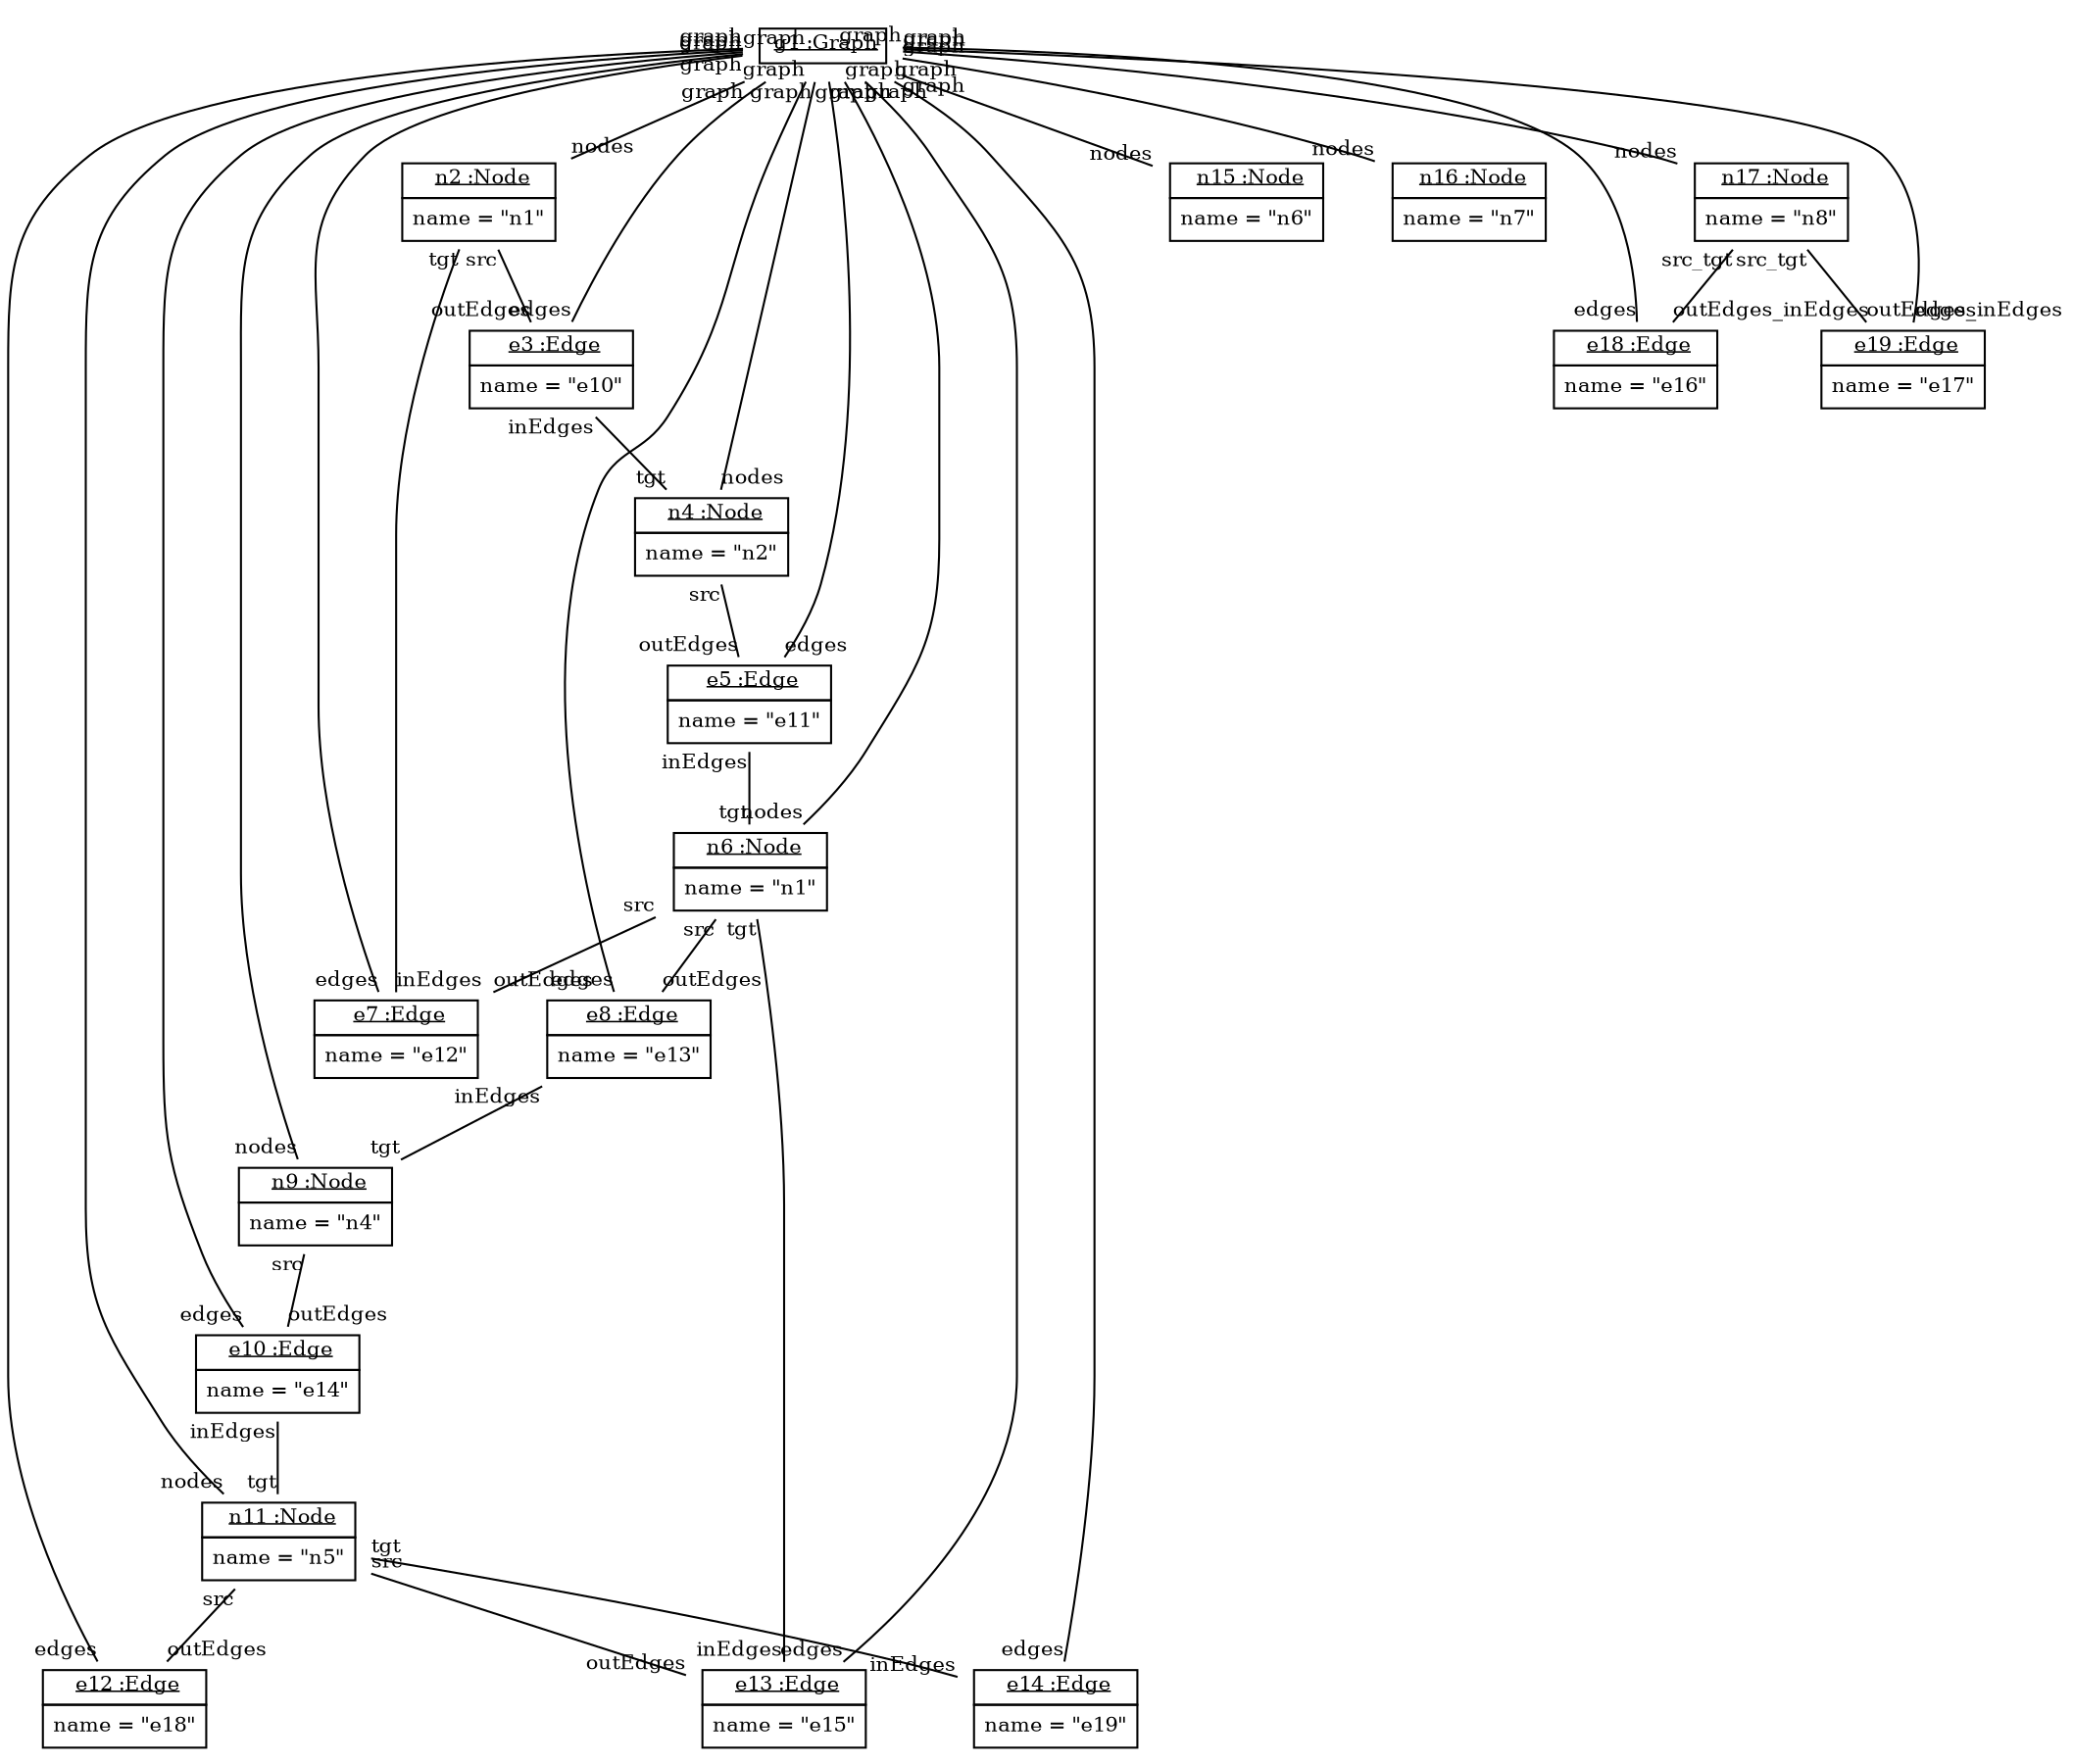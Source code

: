 graph ObjectDiagram {
   node [shape = none, fontsize = 10];
   edge [fontsize = 10];
   compound=true;

g1 [label=<<table border='0' cellborder='1' cellspacing='0'> <tr> <td> <u>g1 :Graph</u></td></tr></table>>];
n2 [label=<<table border='0' cellborder='1' cellspacing='0'> <tr> <td> <u>n2 :Node</u></td></tr><tr><td><table border='0' cellborder='0' cellspacing='0'><tr><td>name = "n1"</td></tr></table></td></tr></table>>];
e3 [label=<<table border='0' cellborder='1' cellspacing='0'> <tr> <td> <u>e3 :Edge</u></td></tr><tr><td><table border='0' cellborder='0' cellspacing='0'><tr><td>name = "e10"</td></tr></table></td></tr></table>>];
n4 [label=<<table border='0' cellborder='1' cellspacing='0'> <tr> <td> <u>n4 :Node</u></td></tr><tr><td><table border='0' cellborder='0' cellspacing='0'><tr><td>name = "n2"</td></tr></table></td></tr></table>>];
e5 [label=<<table border='0' cellborder='1' cellspacing='0'> <tr> <td> <u>e5 :Edge</u></td></tr><tr><td><table border='0' cellborder='0' cellspacing='0'><tr><td>name = "e11"</td></tr></table></td></tr></table>>];
n6 [label=<<table border='0' cellborder='1' cellspacing='0'> <tr> <td> <u>n6 :Node</u></td></tr><tr><td><table border='0' cellborder='0' cellspacing='0'><tr><td>name = "n1"</td></tr></table></td></tr></table>>];
e7 [label=<<table border='0' cellborder='1' cellspacing='0'> <tr> <td> <u>e7 :Edge</u></td></tr><tr><td><table border='0' cellborder='0' cellspacing='0'><tr><td>name = "e12"</td></tr></table></td></tr></table>>];
e8 [label=<<table border='0' cellborder='1' cellspacing='0'> <tr> <td> <u>e8 :Edge</u></td></tr><tr><td><table border='0' cellborder='0' cellspacing='0'><tr><td>name = "e13"</td></tr></table></td></tr></table>>];
n9 [label=<<table border='0' cellborder='1' cellspacing='0'> <tr> <td> <u>n9 :Node</u></td></tr><tr><td><table border='0' cellborder='0' cellspacing='0'><tr><td>name = "n4"</td></tr></table></td></tr></table>>];
e10 [label=<<table border='0' cellborder='1' cellspacing='0'> <tr> <td> <u>e10 :Edge</u></td></tr><tr><td><table border='0' cellborder='0' cellspacing='0'><tr><td>name = "e14"</td></tr></table></td></tr></table>>];
n11 [label=<<table border='0' cellborder='1' cellspacing='0'> <tr> <td> <u>n11 :Node</u></td></tr><tr><td><table border='0' cellborder='0' cellspacing='0'><tr><td>name = "n5"</td></tr></table></td></tr></table>>];
e12 [label=<<table border='0' cellborder='1' cellspacing='0'> <tr> <td> <u>e12 :Edge</u></td></tr><tr><td><table border='0' cellborder='0' cellspacing='0'><tr><td>name = "e18"</td></tr></table></td></tr></table>>];
e13 [label=<<table border='0' cellborder='1' cellspacing='0'> <tr> <td> <u>e13 :Edge</u></td></tr><tr><td><table border='0' cellborder='0' cellspacing='0'><tr><td>name = "e15"</td></tr></table></td></tr></table>>];
e14 [label=<<table border='0' cellborder='1' cellspacing='0'> <tr> <td> <u>e14 :Edge</u></td></tr><tr><td><table border='0' cellborder='0' cellspacing='0'><tr><td>name = "e19"</td></tr></table></td></tr></table>>];
n15 [label=<<table border='0' cellborder='1' cellspacing='0'> <tr> <td> <u>n15 :Node</u></td></tr><tr><td><table border='0' cellborder='0' cellspacing='0'><tr><td>name = "n6"</td></tr></table></td></tr></table>>];
n16 [label=<<table border='0' cellborder='1' cellspacing='0'> <tr> <td> <u>n16 :Node</u></td></tr><tr><td><table border='0' cellborder='0' cellspacing='0'><tr><td>name = "n7"</td></tr></table></td></tr></table>>];
n17 [label=<<table border='0' cellborder='1' cellspacing='0'> <tr> <td> <u>n17 :Node</u></td></tr><tr><td><table border='0' cellborder='0' cellspacing='0'><tr><td>name = "n8"</td></tr></table></td></tr></table>>];
e18 [label=<<table border='0' cellborder='1' cellspacing='0'> <tr> <td> <u>e18 :Edge</u></td></tr><tr><td><table border='0' cellborder='0' cellspacing='0'><tr><td>name = "e16"</td></tr></table></td></tr></table>>];
e19 [label=<<table border='0' cellborder='1' cellspacing='0'> <tr> <td> <u>e19 :Edge</u></td></tr><tr><td><table border='0' cellborder='0' cellspacing='0'><tr><td>name = "e17"</td></tr></table></td></tr></table>>];

g1 -- n2 [headlabel = "nodes" taillabel = "graph"];
g1 -- n4 [headlabel = "nodes" taillabel = "graph"];
g1 -- n6 [headlabel = "nodes" taillabel = "graph"];
g1 -- n9 [headlabel = "nodes" taillabel = "graph"];
g1 -- n11 [headlabel = "nodes" taillabel = "graph"];
g1 -- n15 [headlabel = "nodes" taillabel = "graph"];
g1 -- n16 [headlabel = "nodes" taillabel = "graph"];
g1 -- n17 [headlabel = "nodes" taillabel = "graph"];
g1 -- e12 [headlabel = "edges" taillabel = "graph"];
g1 -- e14 [headlabel = "edges" taillabel = "graph"];
g1 -- e3 [headlabel = "edges" taillabel = "graph"];
g1 -- e5 [headlabel = "edges" taillabel = "graph"];
g1 -- e7 [headlabel = "edges" taillabel = "graph"];
g1 -- e8 [headlabel = "edges" taillabel = "graph"];
g1 -- e10 [headlabel = "edges" taillabel = "graph"];
g1 -- e13 [headlabel = "edges" taillabel = "graph"];
g1 -- e18 [headlabel = "edges" taillabel = "graph"];
g1 -- e19 [headlabel = "edges" taillabel = "graph"];
n2 -- e3 [headlabel = "outEdges" taillabel = "src"];
n2 -- e7 [headlabel = "inEdges" taillabel = "tgt"];
e3 -- n4 [headlabel = "tgt" taillabel = "inEdges"];
n4 -- e5 [headlabel = "outEdges" taillabel = "src"];
e5 -- n6 [headlabel = "tgt" taillabel = "inEdges"];
n6 -- e7 [headlabel = "outEdges" taillabel = "src"];
n6 -- e8 [headlabel = "outEdges" taillabel = "src"];
n6 -- e13 [headlabel = "inEdges" taillabel = "tgt"];
e8 -- n9 [headlabel = "tgt" taillabel = "inEdges"];
n9 -- e10 [headlabel = "outEdges" taillabel = "src"];
e10 -- n11 [headlabel = "tgt" taillabel = "inEdges"];
n11 -- e12 [headlabel = "outEdges" taillabel = "src"];
n11 -- e13 [headlabel = "outEdges" taillabel = "src"];
n11 -- e14 [headlabel = "inEdges" taillabel = "tgt"];
n17 -- e18 [headlabel = "outEdges_inEdges" taillabel = "src_tgt"];
n17 -- e19 [headlabel = "outEdges_inEdges" taillabel = "src_tgt"];
}
